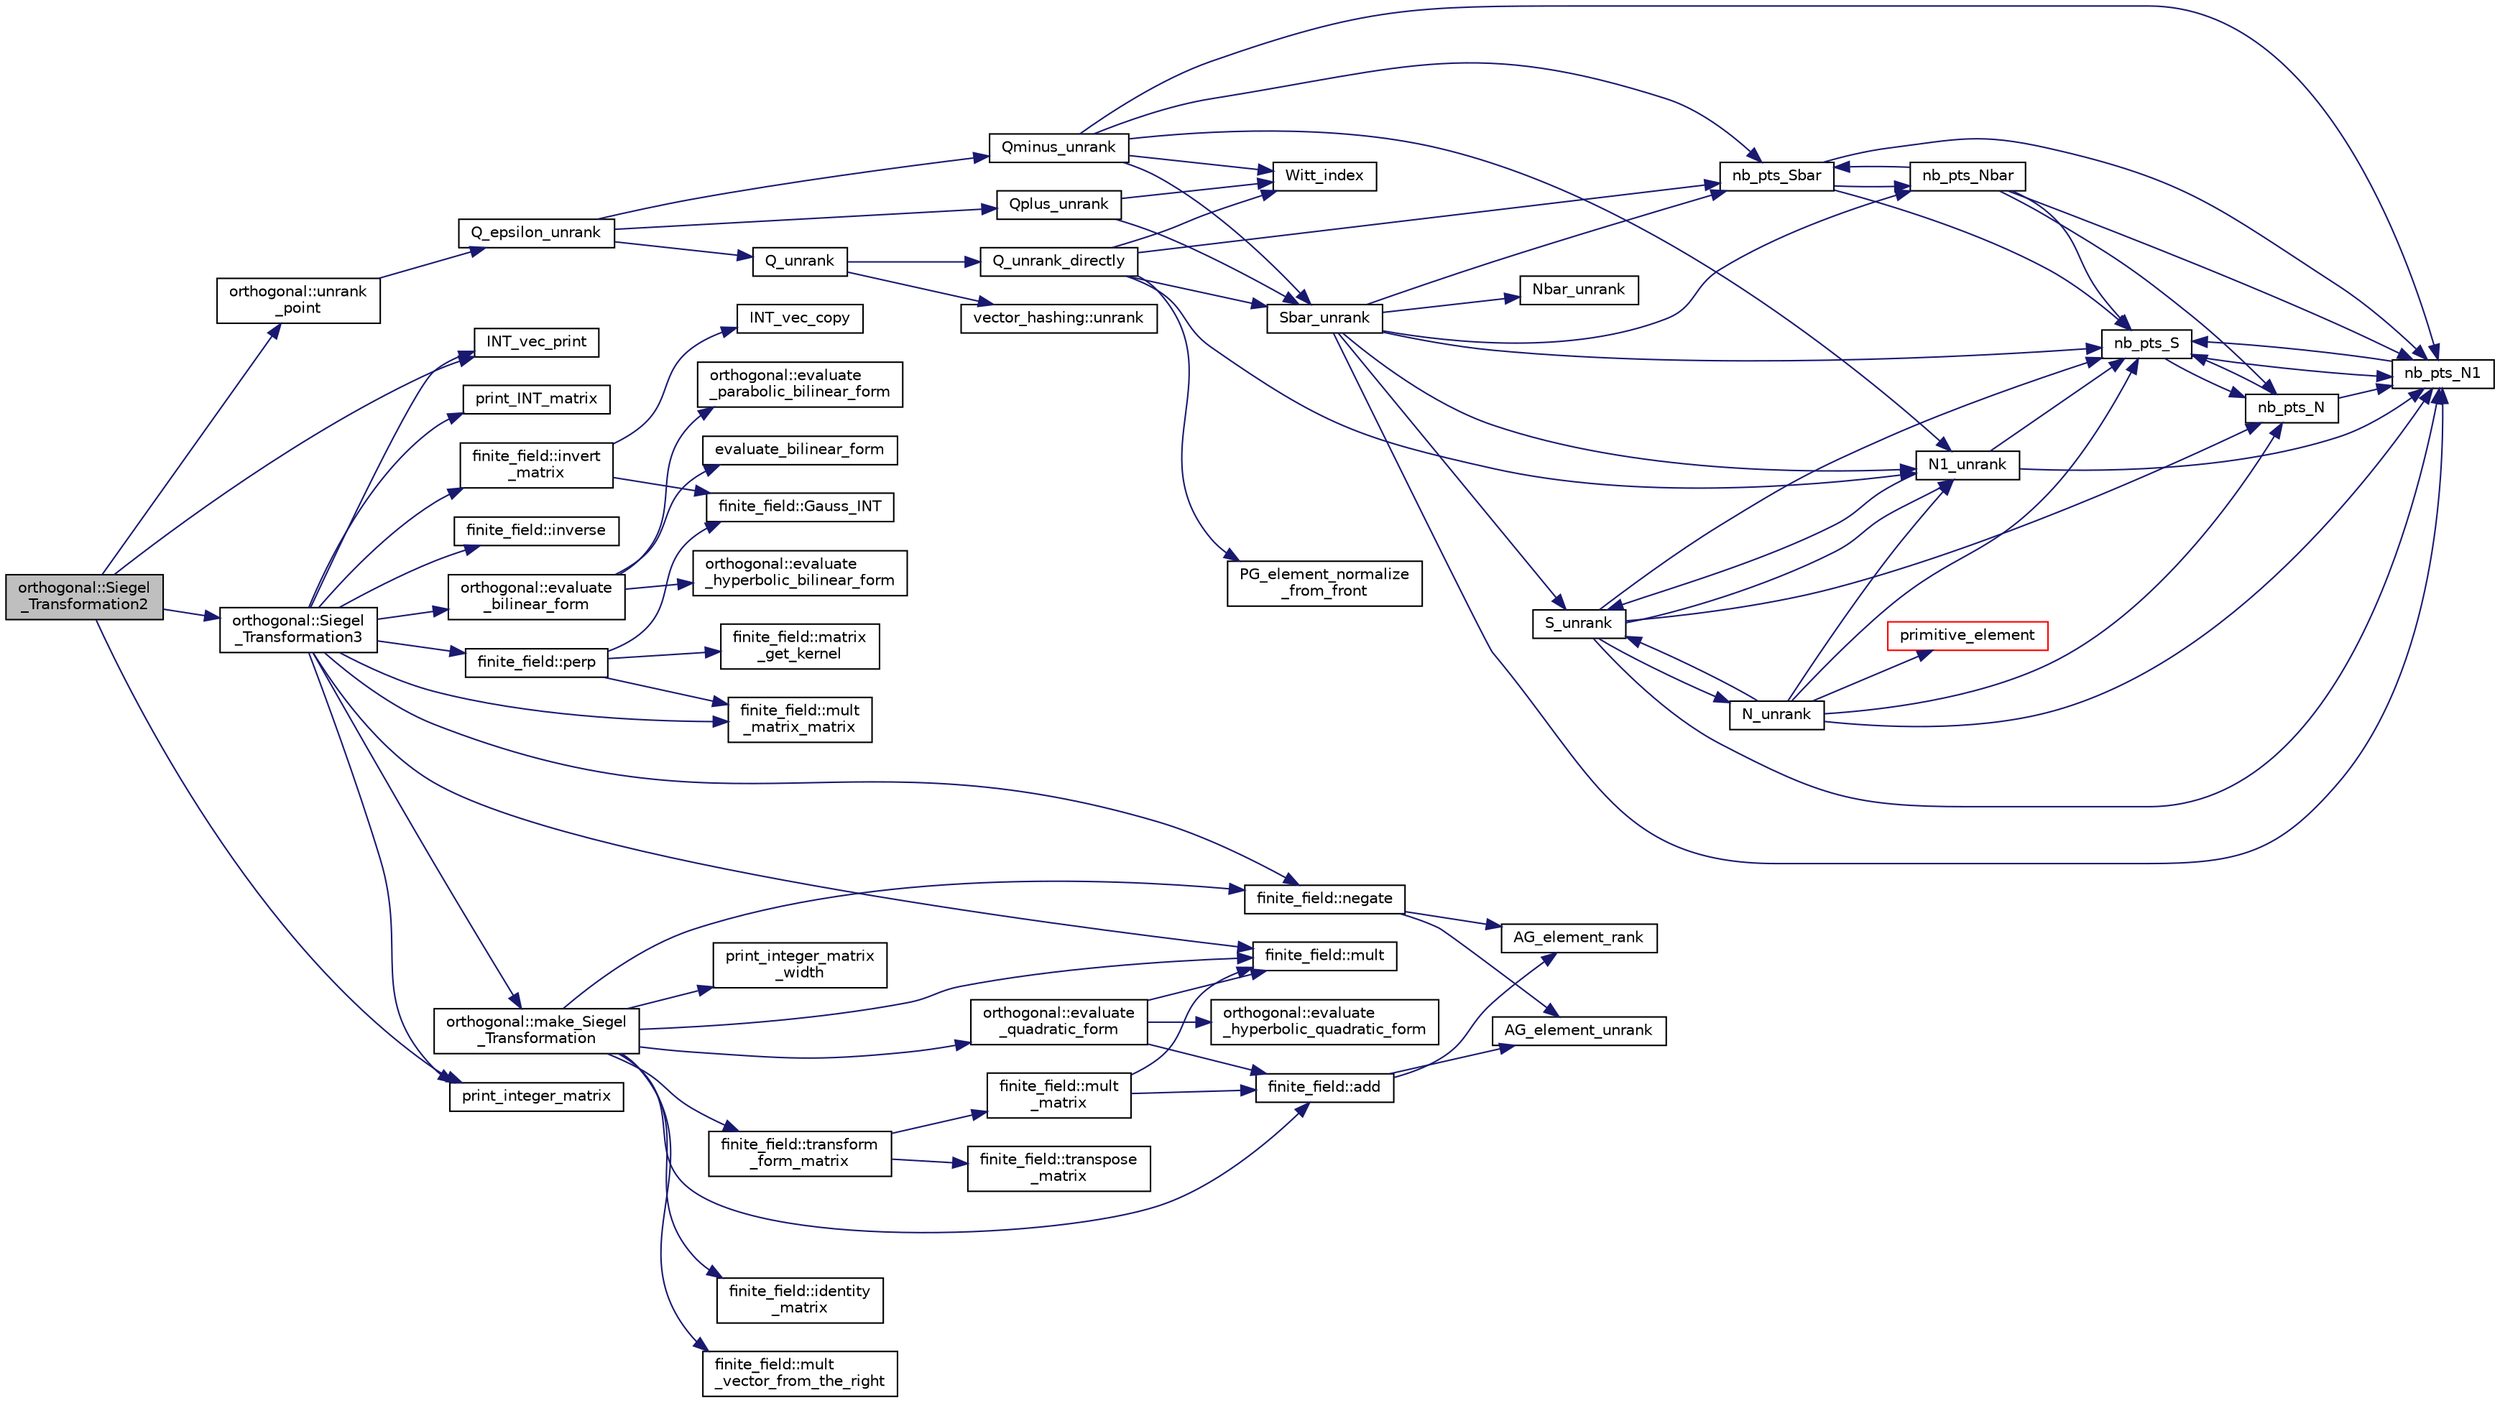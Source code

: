 digraph "orthogonal::Siegel_Transformation2"
{
  edge [fontname="Helvetica",fontsize="10",labelfontname="Helvetica",labelfontsize="10"];
  node [fontname="Helvetica",fontsize="10",shape=record];
  rankdir="LR";
  Node43652 [label="orthogonal::Siegel\l_Transformation2",height=0.2,width=0.4,color="black", fillcolor="grey75", style="filled", fontcolor="black"];
  Node43652 -> Node43653 [color="midnightblue",fontsize="10",style="solid",fontname="Helvetica"];
  Node43653 [label="orthogonal::unrank\l_point",height=0.2,width=0.4,color="black", fillcolor="white", style="filled",URL="$d7/daa/classorthogonal.html#ab655117100f7c66c19817b84ac5ac0a0"];
  Node43653 -> Node43654 [color="midnightblue",fontsize="10",style="solid",fontname="Helvetica"];
  Node43654 [label="Q_epsilon_unrank",height=0.2,width=0.4,color="black", fillcolor="white", style="filled",URL="$d4/d67/geometry_8h.html#af162c4d30d4a6528299e37551c353e7b"];
  Node43654 -> Node43655 [color="midnightblue",fontsize="10",style="solid",fontname="Helvetica"];
  Node43655 [label="Q_unrank",height=0.2,width=0.4,color="black", fillcolor="white", style="filled",URL="$db/da0/lib_2foundations_2geometry_2orthogonal__points_8_c.html#a6d02923d5b54ef796934e753e6f5b65b"];
  Node43655 -> Node43656 [color="midnightblue",fontsize="10",style="solid",fontname="Helvetica"];
  Node43656 [label="vector_hashing::unrank",height=0.2,width=0.4,color="black", fillcolor="white", style="filled",URL="$d8/daa/classvector__hashing.html#abbebd3a96a6d27a34b9b49af99e2ed3d"];
  Node43655 -> Node43657 [color="midnightblue",fontsize="10",style="solid",fontname="Helvetica"];
  Node43657 [label="Q_unrank_directly",height=0.2,width=0.4,color="black", fillcolor="white", style="filled",URL="$db/da0/lib_2foundations_2geometry_2orthogonal__points_8_c.html#a105e7e72249e78fcf0785c69099d90ce"];
  Node43657 -> Node43658 [color="midnightblue",fontsize="10",style="solid",fontname="Helvetica"];
  Node43658 [label="Witt_index",height=0.2,width=0.4,color="black", fillcolor="white", style="filled",URL="$db/da0/lib_2foundations_2geometry_2orthogonal__points_8_c.html#ab3483ecb9859a6758f82b5327da50534"];
  Node43657 -> Node43659 [color="midnightblue",fontsize="10",style="solid",fontname="Helvetica"];
  Node43659 [label="nb_pts_Sbar",height=0.2,width=0.4,color="black", fillcolor="white", style="filled",URL="$db/da0/lib_2foundations_2geometry_2orthogonal__points_8_c.html#a986dda26505c9934c771578b084f67cc"];
  Node43659 -> Node43660 [color="midnightblue",fontsize="10",style="solid",fontname="Helvetica"];
  Node43660 [label="nb_pts_S",height=0.2,width=0.4,color="black", fillcolor="white", style="filled",URL="$db/da0/lib_2foundations_2geometry_2orthogonal__points_8_c.html#a9bc3dec6e722644d182738102c3e04f3"];
  Node43660 -> Node43661 [color="midnightblue",fontsize="10",style="solid",fontname="Helvetica"];
  Node43661 [label="nb_pts_N",height=0.2,width=0.4,color="black", fillcolor="white", style="filled",URL="$db/da0/lib_2foundations_2geometry_2orthogonal__points_8_c.html#a93e16898c27b1d1c0a6405a7b0615ba6"];
  Node43661 -> Node43660 [color="midnightblue",fontsize="10",style="solid",fontname="Helvetica"];
  Node43661 -> Node43662 [color="midnightblue",fontsize="10",style="solid",fontname="Helvetica"];
  Node43662 [label="nb_pts_N1",height=0.2,width=0.4,color="black", fillcolor="white", style="filled",URL="$db/da0/lib_2foundations_2geometry_2orthogonal__points_8_c.html#ae0f2e1c76523db67b4ec9629ccc35bc6"];
  Node43662 -> Node43660 [color="midnightblue",fontsize="10",style="solid",fontname="Helvetica"];
  Node43660 -> Node43662 [color="midnightblue",fontsize="10",style="solid",fontname="Helvetica"];
  Node43659 -> Node43663 [color="midnightblue",fontsize="10",style="solid",fontname="Helvetica"];
  Node43663 [label="nb_pts_Nbar",height=0.2,width=0.4,color="black", fillcolor="white", style="filled",URL="$db/da0/lib_2foundations_2geometry_2orthogonal__points_8_c.html#a51b4684a176c6841fd3cd6c34c684c2c"];
  Node43663 -> Node43659 [color="midnightblue",fontsize="10",style="solid",fontname="Helvetica"];
  Node43663 -> Node43661 [color="midnightblue",fontsize="10",style="solid",fontname="Helvetica"];
  Node43663 -> Node43660 [color="midnightblue",fontsize="10",style="solid",fontname="Helvetica"];
  Node43663 -> Node43662 [color="midnightblue",fontsize="10",style="solid",fontname="Helvetica"];
  Node43659 -> Node43662 [color="midnightblue",fontsize="10",style="solid",fontname="Helvetica"];
  Node43657 -> Node43664 [color="midnightblue",fontsize="10",style="solid",fontname="Helvetica"];
  Node43664 [label="Sbar_unrank",height=0.2,width=0.4,color="black", fillcolor="white", style="filled",URL="$db/da0/lib_2foundations_2geometry_2orthogonal__points_8_c.html#a65d9b9ccfff12dd92f4f4e8360701c98"];
  Node43664 -> Node43659 [color="midnightblue",fontsize="10",style="solid",fontname="Helvetica"];
  Node43664 -> Node43660 [color="midnightblue",fontsize="10",style="solid",fontname="Helvetica"];
  Node43664 -> Node43665 [color="midnightblue",fontsize="10",style="solid",fontname="Helvetica"];
  Node43665 [label="S_unrank",height=0.2,width=0.4,color="black", fillcolor="white", style="filled",URL="$db/da0/lib_2foundations_2geometry_2orthogonal__points_8_c.html#a18964a35af25f1b4a85f4eaeb1543d92"];
  Node43665 -> Node43660 [color="midnightblue",fontsize="10",style="solid",fontname="Helvetica"];
  Node43665 -> Node43661 [color="midnightblue",fontsize="10",style="solid",fontname="Helvetica"];
  Node43665 -> Node43662 [color="midnightblue",fontsize="10",style="solid",fontname="Helvetica"];
  Node43665 -> Node43666 [color="midnightblue",fontsize="10",style="solid",fontname="Helvetica"];
  Node43666 [label="N_unrank",height=0.2,width=0.4,color="black", fillcolor="white", style="filled",URL="$db/da0/lib_2foundations_2geometry_2orthogonal__points_8_c.html#ab79724bd19da3bc1b383550113f9d7aa"];
  Node43666 -> Node43660 [color="midnightblue",fontsize="10",style="solid",fontname="Helvetica"];
  Node43666 -> Node43661 [color="midnightblue",fontsize="10",style="solid",fontname="Helvetica"];
  Node43666 -> Node43665 [color="midnightblue",fontsize="10",style="solid",fontname="Helvetica"];
  Node43666 -> Node43662 [color="midnightblue",fontsize="10",style="solid",fontname="Helvetica"];
  Node43666 -> Node43667 [color="midnightblue",fontsize="10",style="solid",fontname="Helvetica"];
  Node43667 [label="N1_unrank",height=0.2,width=0.4,color="black", fillcolor="white", style="filled",URL="$db/da0/lib_2foundations_2geometry_2orthogonal__points_8_c.html#aa9427e27f7f207c1baff3a34cc5d78cf"];
  Node43667 -> Node43660 [color="midnightblue",fontsize="10",style="solid",fontname="Helvetica"];
  Node43667 -> Node43662 [color="midnightblue",fontsize="10",style="solid",fontname="Helvetica"];
  Node43667 -> Node43665 [color="midnightblue",fontsize="10",style="solid",fontname="Helvetica"];
  Node43666 -> Node43668 [color="midnightblue",fontsize="10",style="solid",fontname="Helvetica"];
  Node43668 [label="primitive_element",height=0.2,width=0.4,color="red", fillcolor="white", style="filled",URL="$db/da0/lib_2foundations_2geometry_2orthogonal__points_8_c.html#a97350390ec02c8cd9f54751708e28768"];
  Node43665 -> Node43667 [color="midnightblue",fontsize="10",style="solid",fontname="Helvetica"];
  Node43664 -> Node43663 [color="midnightblue",fontsize="10",style="solid",fontname="Helvetica"];
  Node43664 -> Node43662 [color="midnightblue",fontsize="10",style="solid",fontname="Helvetica"];
  Node43664 -> Node43671 [color="midnightblue",fontsize="10",style="solid",fontname="Helvetica"];
  Node43671 [label="Nbar_unrank",height=0.2,width=0.4,color="black", fillcolor="white", style="filled",URL="$db/da0/lib_2foundations_2geometry_2orthogonal__points_8_c.html#ad641d8fb061c898a2c18266e263fb278"];
  Node43664 -> Node43667 [color="midnightblue",fontsize="10",style="solid",fontname="Helvetica"];
  Node43657 -> Node43672 [color="midnightblue",fontsize="10",style="solid",fontname="Helvetica"];
  Node43672 [label="PG_element_normalize\l_from_front",height=0.2,width=0.4,color="black", fillcolor="white", style="filled",URL="$d4/d67/geometry_8h.html#af675caf5f9975573455c8d93cb56bf95"];
  Node43657 -> Node43667 [color="midnightblue",fontsize="10",style="solid",fontname="Helvetica"];
  Node43654 -> Node43673 [color="midnightblue",fontsize="10",style="solid",fontname="Helvetica"];
  Node43673 [label="Qplus_unrank",height=0.2,width=0.4,color="black", fillcolor="white", style="filled",URL="$db/da0/lib_2foundations_2geometry_2orthogonal__points_8_c.html#ad50512edd586919700e033744b4a03c8"];
  Node43673 -> Node43658 [color="midnightblue",fontsize="10",style="solid",fontname="Helvetica"];
  Node43673 -> Node43664 [color="midnightblue",fontsize="10",style="solid",fontname="Helvetica"];
  Node43654 -> Node43674 [color="midnightblue",fontsize="10",style="solid",fontname="Helvetica"];
  Node43674 [label="Qminus_unrank",height=0.2,width=0.4,color="black", fillcolor="white", style="filled",URL="$db/da0/lib_2foundations_2geometry_2orthogonal__points_8_c.html#ac2dd18f435ab479095b836a483c12c7d"];
  Node43674 -> Node43658 [color="midnightblue",fontsize="10",style="solid",fontname="Helvetica"];
  Node43674 -> Node43659 [color="midnightblue",fontsize="10",style="solid",fontname="Helvetica"];
  Node43674 -> Node43664 [color="midnightblue",fontsize="10",style="solid",fontname="Helvetica"];
  Node43674 -> Node43662 [color="midnightblue",fontsize="10",style="solid",fontname="Helvetica"];
  Node43674 -> Node43667 [color="midnightblue",fontsize="10",style="solid",fontname="Helvetica"];
  Node43652 -> Node43675 [color="midnightblue",fontsize="10",style="solid",fontname="Helvetica"];
  Node43675 [label="INT_vec_print",height=0.2,width=0.4,color="black", fillcolor="white", style="filled",URL="$df/dbf/sajeeb_8_c.html#a79a5901af0b47dd0d694109543c027fe"];
  Node43652 -> Node43676 [color="midnightblue",fontsize="10",style="solid",fontname="Helvetica"];
  Node43676 [label="orthogonal::Siegel\l_Transformation3",height=0.2,width=0.4,color="black", fillcolor="white", style="filled",URL="$d7/daa/classorthogonal.html#ac9129abf3f825e8c7d5591d1ba116ac7"];
  Node43676 -> Node43677 [color="midnightblue",fontsize="10",style="solid",fontname="Helvetica"];
  Node43677 [label="print_INT_matrix",height=0.2,width=0.4,color="black", fillcolor="white", style="filled",URL="$d2/d7c/combinatorics_8_c.html#ad4cc855d33d97d2b05e36514ffe2ef03"];
  Node43676 -> Node43675 [color="midnightblue",fontsize="10",style="solid",fontname="Helvetica"];
  Node43676 -> Node43678 [color="midnightblue",fontsize="10",style="solid",fontname="Helvetica"];
  Node43678 [label="orthogonal::evaluate\l_bilinear_form",height=0.2,width=0.4,color="black", fillcolor="white", style="filled",URL="$d7/daa/classorthogonal.html#a1cb22ce04ab60e22852f610ec3fe5c98"];
  Node43678 -> Node43679 [color="midnightblue",fontsize="10",style="solid",fontname="Helvetica"];
  Node43679 [label="orthogonal::evaluate\l_hyperbolic_bilinear_form",height=0.2,width=0.4,color="black", fillcolor="white", style="filled",URL="$d7/daa/classorthogonal.html#a839dc01b1c59a23b054ccf70c00cc9c9"];
  Node43678 -> Node43680 [color="midnightblue",fontsize="10",style="solid",fontname="Helvetica"];
  Node43680 [label="orthogonal::evaluate\l_parabolic_bilinear_form",height=0.2,width=0.4,color="black", fillcolor="white", style="filled",URL="$d7/daa/classorthogonal.html#a8ee79da4c853cd384a0028cbebbbe0ee"];
  Node43678 -> Node43681 [color="midnightblue",fontsize="10",style="solid",fontname="Helvetica"];
  Node43681 [label="evaluate_bilinear_form",height=0.2,width=0.4,color="black", fillcolor="white", style="filled",URL="$d4/d67/geometry_8h.html#ab6f6bfa144b4d2700e3ed27497d83d5f"];
  Node43676 -> Node43682 [color="midnightblue",fontsize="10",style="solid",fontname="Helvetica"];
  Node43682 [label="finite_field::inverse",height=0.2,width=0.4,color="black", fillcolor="white", style="filled",URL="$df/d5a/classfinite__field.html#a69f2a12c01e70b7ce2d115c5221c9cdd"];
  Node43676 -> Node43683 [color="midnightblue",fontsize="10",style="solid",fontname="Helvetica"];
  Node43683 [label="finite_field::mult",height=0.2,width=0.4,color="black", fillcolor="white", style="filled",URL="$df/d5a/classfinite__field.html#a24fb5917aa6d4d656fd855b7f44a13b0"];
  Node43676 -> Node43684 [color="midnightblue",fontsize="10",style="solid",fontname="Helvetica"];
  Node43684 [label="print_integer_matrix",height=0.2,width=0.4,color="black", fillcolor="white", style="filled",URL="$d5/db4/io__and__os_8h.html#ab4d187a9b89a64102b971201b789b653"];
  Node43676 -> Node43685 [color="midnightblue",fontsize="10",style="solid",fontname="Helvetica"];
  Node43685 [label="finite_field::perp",height=0.2,width=0.4,color="black", fillcolor="white", style="filled",URL="$df/d5a/classfinite__field.html#a7f4cbb62d037e07893f3c868eea3b818"];
  Node43685 -> Node43686 [color="midnightblue",fontsize="10",style="solid",fontname="Helvetica"];
  Node43686 [label="finite_field::mult\l_matrix_matrix",height=0.2,width=0.4,color="black", fillcolor="white", style="filled",URL="$df/d5a/classfinite__field.html#a5e28706b815838d0ec34de1fa74bc3c4"];
  Node43685 -> Node43687 [color="midnightblue",fontsize="10",style="solid",fontname="Helvetica"];
  Node43687 [label="finite_field::Gauss_INT",height=0.2,width=0.4,color="black", fillcolor="white", style="filled",URL="$df/d5a/classfinite__field.html#adb676d2e80341b53751326e3a58beb11"];
  Node43685 -> Node43688 [color="midnightblue",fontsize="10",style="solid",fontname="Helvetica"];
  Node43688 [label="finite_field::matrix\l_get_kernel",height=0.2,width=0.4,color="black", fillcolor="white", style="filled",URL="$df/d5a/classfinite__field.html#ac45780a927cee936df13d04d30d2d248"];
  Node43676 -> Node43689 [color="midnightblue",fontsize="10",style="solid",fontname="Helvetica"];
  Node43689 [label="finite_field::invert\l_matrix",height=0.2,width=0.4,color="black", fillcolor="white", style="filled",URL="$df/d5a/classfinite__field.html#adab449ef01b1feafe000c8fff7ae013f"];
  Node43689 -> Node43690 [color="midnightblue",fontsize="10",style="solid",fontname="Helvetica"];
  Node43690 [label="INT_vec_copy",height=0.2,width=0.4,color="black", fillcolor="white", style="filled",URL="$df/dbf/sajeeb_8_c.html#ac2d875e27e009af6ec04d17254d11075"];
  Node43689 -> Node43687 [color="midnightblue",fontsize="10",style="solid",fontname="Helvetica"];
  Node43676 -> Node43686 [color="midnightblue",fontsize="10",style="solid",fontname="Helvetica"];
  Node43676 -> Node43691 [color="midnightblue",fontsize="10",style="solid",fontname="Helvetica"];
  Node43691 [label="finite_field::negate",height=0.2,width=0.4,color="black", fillcolor="white", style="filled",URL="$df/d5a/classfinite__field.html#aa9d798298f25d4a9262b5bc5f1733e31"];
  Node43691 -> Node43692 [color="midnightblue",fontsize="10",style="solid",fontname="Helvetica"];
  Node43692 [label="AG_element_unrank",height=0.2,width=0.4,color="black", fillcolor="white", style="filled",URL="$d4/d67/geometry_8h.html#a4a33b86c87b2879b97cfa1327abe2885"];
  Node43691 -> Node43693 [color="midnightblue",fontsize="10",style="solid",fontname="Helvetica"];
  Node43693 [label="AG_element_rank",height=0.2,width=0.4,color="black", fillcolor="white", style="filled",URL="$d4/d67/geometry_8h.html#ab2ac908d07dd8038fd996e26bdc75c17"];
  Node43676 -> Node43694 [color="midnightblue",fontsize="10",style="solid",fontname="Helvetica"];
  Node43694 [label="orthogonal::make_Siegel\l_Transformation",height=0.2,width=0.4,color="black", fillcolor="white", style="filled",URL="$d7/daa/classorthogonal.html#a0edc12b4b658b09345e41b351e9e8d26"];
  Node43694 -> Node43695 [color="midnightblue",fontsize="10",style="solid",fontname="Helvetica"];
  Node43695 [label="orthogonal::evaluate\l_quadratic_form",height=0.2,width=0.4,color="black", fillcolor="white", style="filled",URL="$d7/daa/classorthogonal.html#ad1654c2024a7cd213942ee1d0acdb82a"];
  Node43695 -> Node43696 [color="midnightblue",fontsize="10",style="solid",fontname="Helvetica"];
  Node43696 [label="orthogonal::evaluate\l_hyperbolic_quadratic_form",height=0.2,width=0.4,color="black", fillcolor="white", style="filled",URL="$d7/daa/classorthogonal.html#a4c5c5908326e2f17d3addecbe2ba9d18"];
  Node43695 -> Node43683 [color="midnightblue",fontsize="10",style="solid",fontname="Helvetica"];
  Node43695 -> Node43697 [color="midnightblue",fontsize="10",style="solid",fontname="Helvetica"];
  Node43697 [label="finite_field::add",height=0.2,width=0.4,color="black", fillcolor="white", style="filled",URL="$df/d5a/classfinite__field.html#a8f12328a27500f3c7be0c849ebbc9d14"];
  Node43697 -> Node43692 [color="midnightblue",fontsize="10",style="solid",fontname="Helvetica"];
  Node43697 -> Node43693 [color="midnightblue",fontsize="10",style="solid",fontname="Helvetica"];
  Node43694 -> Node43698 [color="midnightblue",fontsize="10",style="solid",fontname="Helvetica"];
  Node43698 [label="finite_field::identity\l_matrix",height=0.2,width=0.4,color="black", fillcolor="white", style="filled",URL="$df/d5a/classfinite__field.html#a4688997f80b8721560bccec986c23413"];
  Node43694 -> Node43699 [color="midnightblue",fontsize="10",style="solid",fontname="Helvetica"];
  Node43699 [label="finite_field::mult\l_vector_from_the_right",height=0.2,width=0.4,color="black", fillcolor="white", style="filled",URL="$df/d5a/classfinite__field.html#a7a6de59441b867aac84f3f0c711a851a"];
  Node43694 -> Node43683 [color="midnightblue",fontsize="10",style="solid",fontname="Helvetica"];
  Node43694 -> Node43697 [color="midnightblue",fontsize="10",style="solid",fontname="Helvetica"];
  Node43694 -> Node43691 [color="midnightblue",fontsize="10",style="solid",fontname="Helvetica"];
  Node43694 -> Node43700 [color="midnightblue",fontsize="10",style="solid",fontname="Helvetica"];
  Node43700 [label="print_integer_matrix\l_width",height=0.2,width=0.4,color="black", fillcolor="white", style="filled",URL="$d5/db4/io__and__os_8h.html#aa78f3e73fc2179251bd15adbcc31573f"];
  Node43694 -> Node43701 [color="midnightblue",fontsize="10",style="solid",fontname="Helvetica"];
  Node43701 [label="finite_field::transform\l_form_matrix",height=0.2,width=0.4,color="black", fillcolor="white", style="filled",URL="$df/d5a/classfinite__field.html#a6a5307b138cc307ed5c9077e49a7b748"];
  Node43701 -> Node43702 [color="midnightblue",fontsize="10",style="solid",fontname="Helvetica"];
  Node43702 [label="finite_field::transpose\l_matrix",height=0.2,width=0.4,color="black", fillcolor="white", style="filled",URL="$df/d5a/classfinite__field.html#ada37d61256296777bbc4104bdcf87116"];
  Node43701 -> Node43703 [color="midnightblue",fontsize="10",style="solid",fontname="Helvetica"];
  Node43703 [label="finite_field::mult\l_matrix",height=0.2,width=0.4,color="black", fillcolor="white", style="filled",URL="$df/d5a/classfinite__field.html#a48517f15dfd7b21c37e0975855f1ada2"];
  Node43703 -> Node43697 [color="midnightblue",fontsize="10",style="solid",fontname="Helvetica"];
  Node43703 -> Node43683 [color="midnightblue",fontsize="10",style="solid",fontname="Helvetica"];
  Node43652 -> Node43684 [color="midnightblue",fontsize="10",style="solid",fontname="Helvetica"];
}
